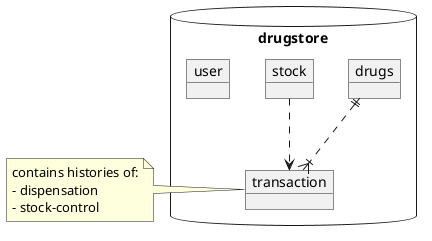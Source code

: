 ﻿@startuml data-model-overview

database drugstore {
  object drugs
  object stock
  object transaction
  object user

}

drugs ||..|{ transaction
stock ..> transaction

note left of transaction
  contains histories of:
  - dispensation
  - stock-control
end note

@enduml